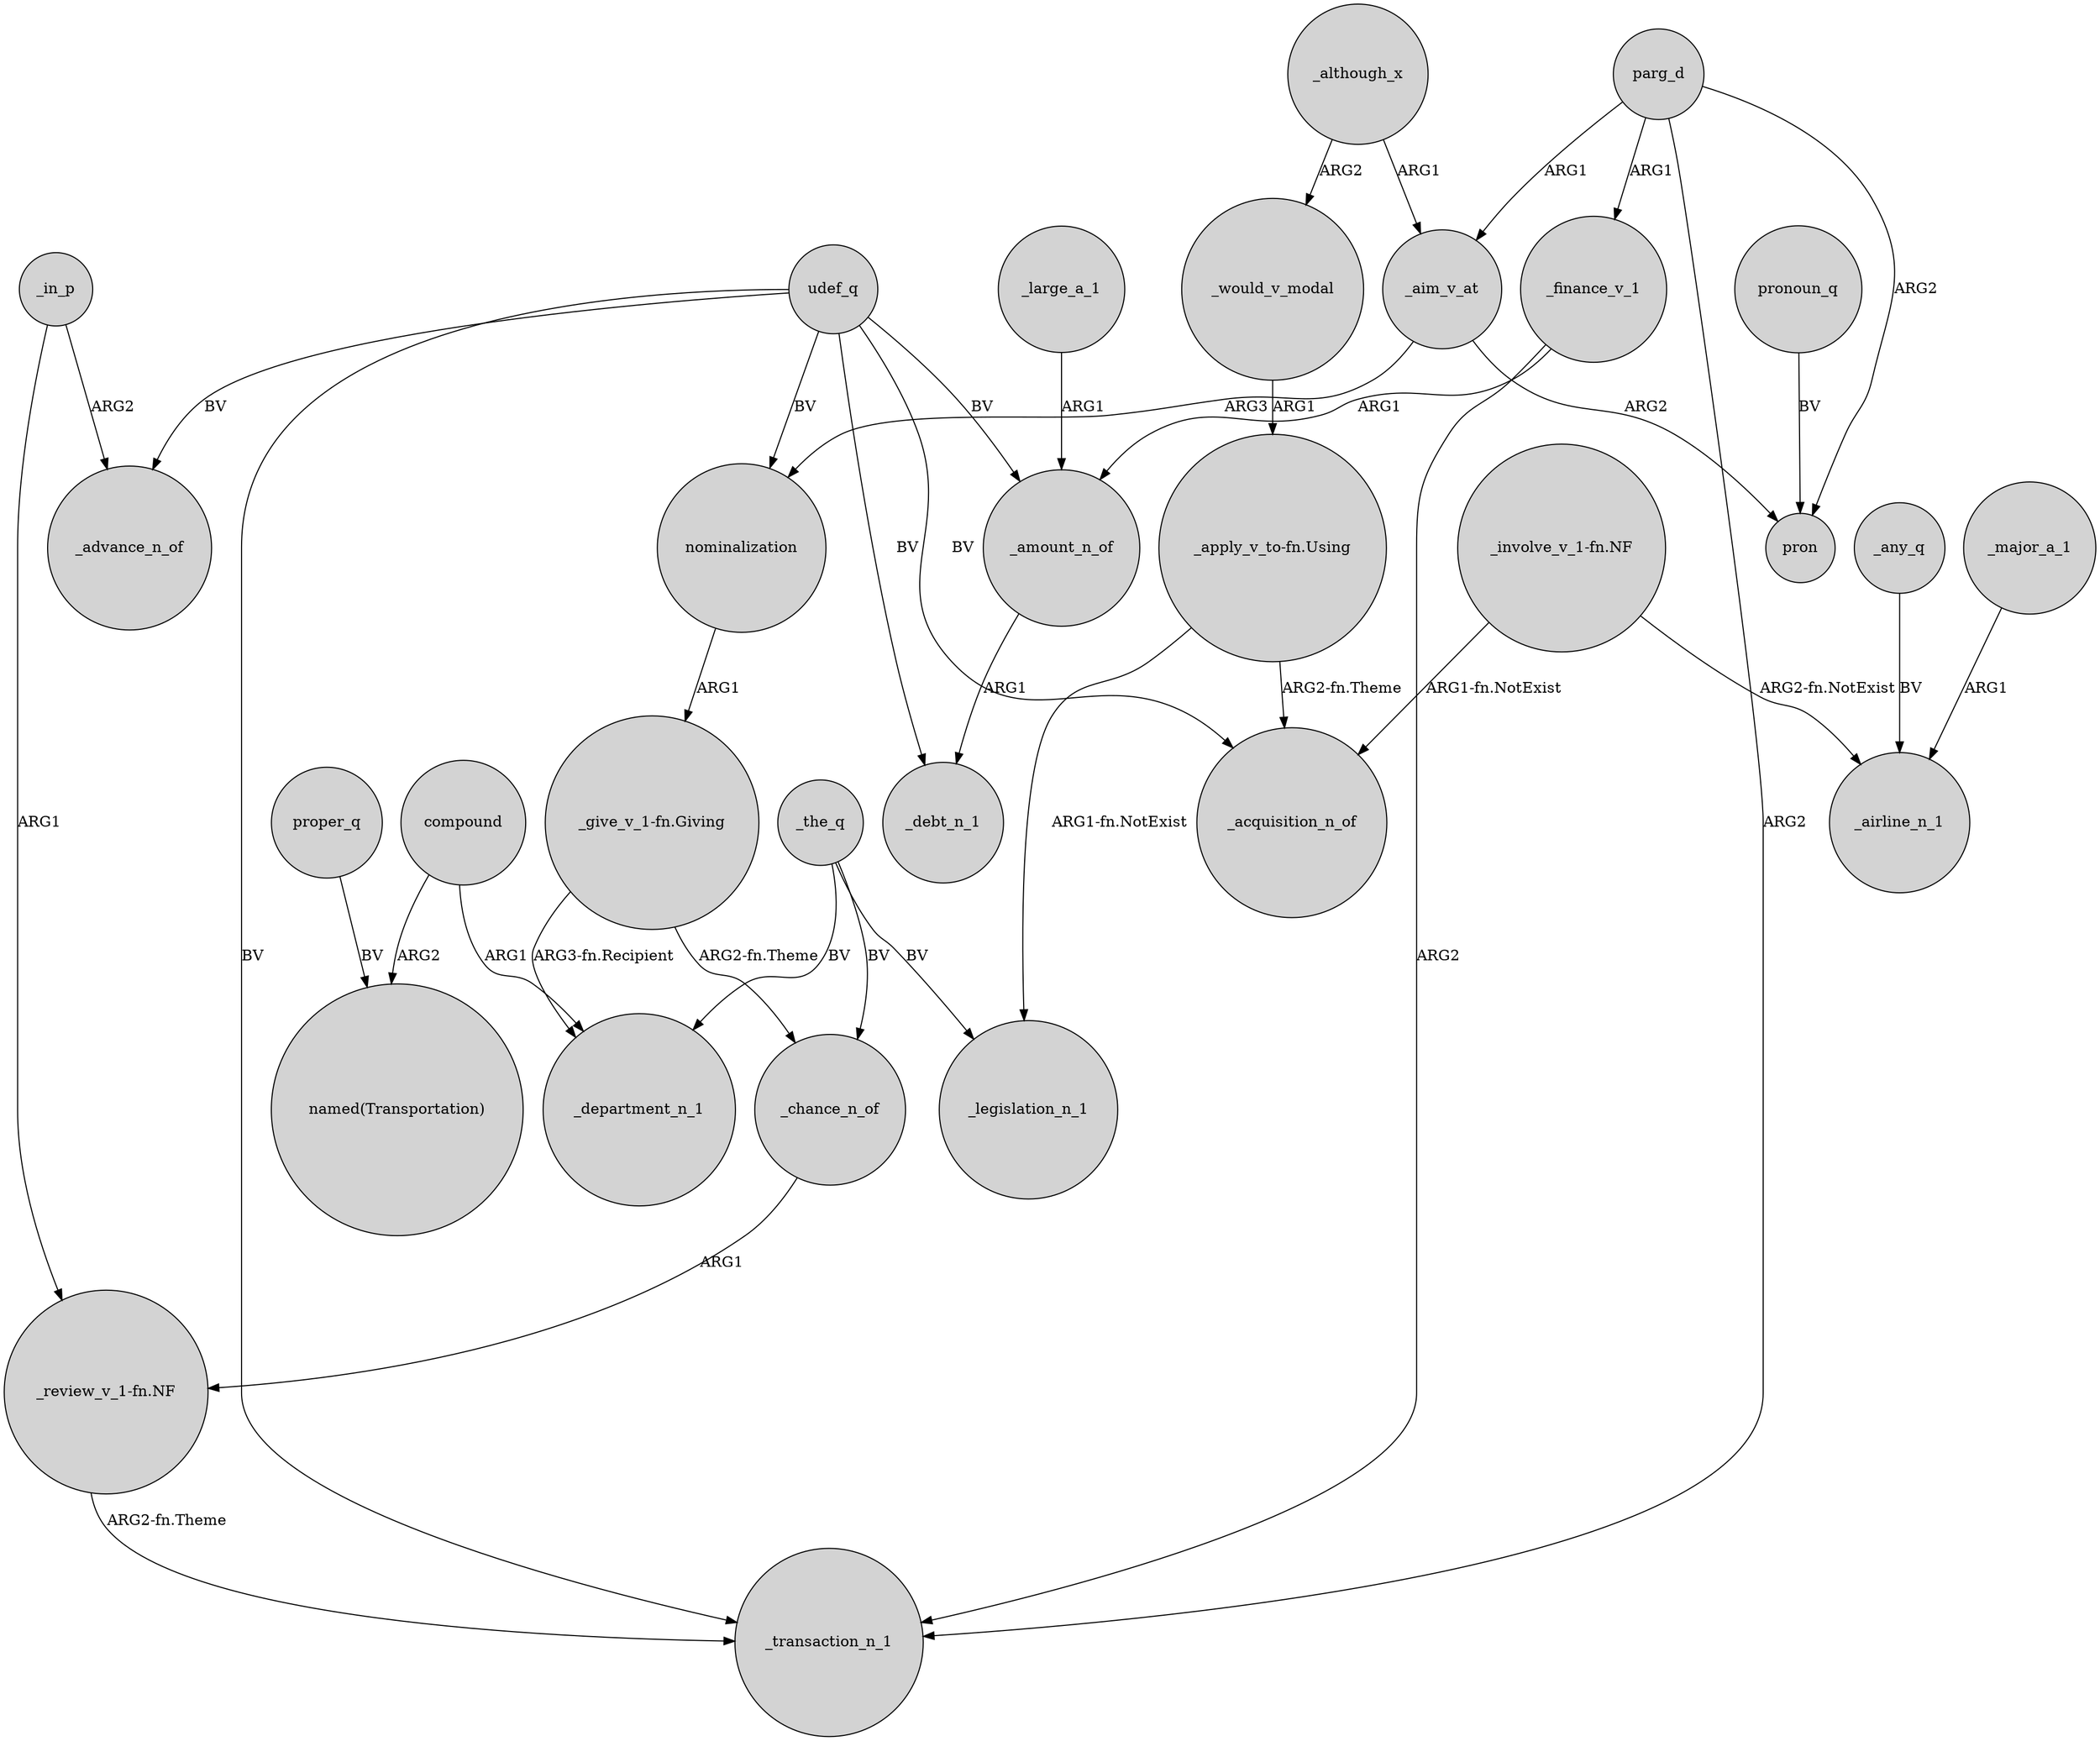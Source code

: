 digraph {
	node [shape=circle style=filled]
	proper_q -> "named(Transportation)" [label=BV]
	_major_a_1 -> _airline_n_1 [label=ARG1]
	udef_q -> _advance_n_of [label=BV]
	_finance_v_1 -> _amount_n_of [label=ARG1]
	_amount_n_of -> _debt_n_1 [label=ARG1]
	parg_d -> _aim_v_at [label=ARG1]
	udef_q -> _amount_n_of [label=BV]
	_although_x -> _aim_v_at [label=ARG1]
	compound -> "named(Transportation)" [label=ARG2]
	udef_q -> _debt_n_1 [label=BV]
	_aim_v_at -> nominalization [label=ARG3]
	_aim_v_at -> pron [label=ARG2]
	"_apply_v_to-fn.Using" -> _acquisition_n_of [label="ARG2-fn.Theme"]
	compound -> _department_n_1 [label=ARG1]
	"_involve_v_1-fn.NF" -> _acquisition_n_of [label="ARG1-fn.NotExist"]
	parg_d -> _transaction_n_1 [label=ARG2]
	_the_q -> _department_n_1 [label=BV]
	_would_v_modal -> "_apply_v_to-fn.Using" [label=ARG1]
	parg_d -> pron [label=ARG2]
	pronoun_q -> pron [label=BV]
	_any_q -> _airline_n_1 [label=BV]
	parg_d -> _finance_v_1 [label=ARG1]
	_although_x -> _would_v_modal [label=ARG2]
	_chance_n_of -> "_review_v_1-fn.NF" [label=ARG1]
	udef_q -> _acquisition_n_of [label=BV]
	_the_q -> _legislation_n_1 [label=BV]
	_in_p -> _advance_n_of [label=ARG2]
	udef_q -> _transaction_n_1 [label=BV]
	"_review_v_1-fn.NF" -> _transaction_n_1 [label="ARG2-fn.Theme"]
	udef_q -> nominalization [label=BV]
	nominalization -> "_give_v_1-fn.Giving" [label=ARG1]
	_large_a_1 -> _amount_n_of [label=ARG1]
	"_apply_v_to-fn.Using" -> _legislation_n_1 [label="ARG1-fn.NotExist"]
	_in_p -> "_review_v_1-fn.NF" [label=ARG1]
	_finance_v_1 -> _transaction_n_1 [label=ARG2]
	_the_q -> _chance_n_of [label=BV]
	"_give_v_1-fn.Giving" -> _chance_n_of [label="ARG2-fn.Theme"]
	"_involve_v_1-fn.NF" -> _airline_n_1 [label="ARG2-fn.NotExist"]
	"_give_v_1-fn.Giving" -> _department_n_1 [label="ARG3-fn.Recipient"]
}
